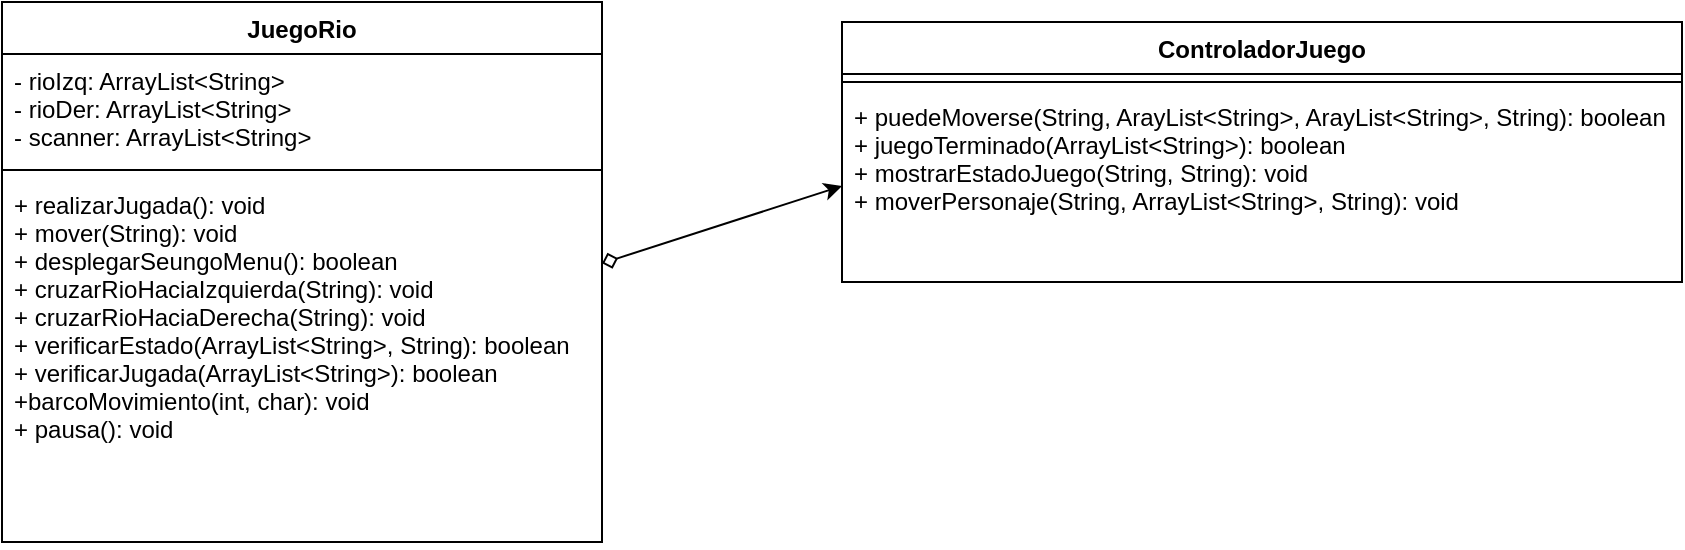<mxfile>
    <diagram id="qP8tViLoVXonkRvD1TmW" name="Page-1">
        <mxGraphModel dx="783" dy="487" grid="1" gridSize="10" guides="1" tooltips="1" connect="1" arrows="1" fold="1" page="1" pageScale="1" pageWidth="850" pageHeight="1100" math="0" shadow="0">
            <root>
                <mxCell id="0"/>
                <mxCell id="1" parent="0"/>
                <mxCell id="2" value="JuegoRio" style="swimlane;fontStyle=1;align=center;verticalAlign=top;childLayout=stackLayout;horizontal=1;startSize=26;horizontalStack=0;resizeParent=1;resizeParentMax=0;resizeLast=0;collapsible=1;marginBottom=0;" vertex="1" parent="1">
                    <mxGeometry x="80" y="60" width="300" height="270" as="geometry"/>
                </mxCell>
                <mxCell id="3" value="- rioIzq: ArrayList&lt;String&gt;&#10;- rioDer: ArrayList&lt;String&gt;&#10;- scanner: ArrayList&lt;String&gt;" style="text;strokeColor=none;fillColor=none;align=left;verticalAlign=top;spacingLeft=4;spacingRight=4;overflow=hidden;rotatable=0;points=[[0,0.5],[1,0.5]];portConstraint=eastwest;" vertex="1" parent="2">
                    <mxGeometry y="26" width="300" height="54" as="geometry"/>
                </mxCell>
                <mxCell id="4" value="" style="line;strokeWidth=1;fillColor=none;align=left;verticalAlign=middle;spacingTop=-1;spacingLeft=3;spacingRight=3;rotatable=0;labelPosition=right;points=[];portConstraint=eastwest;strokeColor=inherit;" vertex="1" parent="2">
                    <mxGeometry y="80" width="300" height="8" as="geometry"/>
                </mxCell>
                <mxCell id="5" value="+ realizarJugada(): void&#10;+ mover(String): void&#10;+ desplegarSeungoMenu(): boolean&#10;+ cruzarRioHaciaIzquierda(String): void&#10;+ cruzarRioHaciaDerecha(String): void&#10;+ verificarEstado(ArrayList&lt;String&gt;, String): boolean&#10;+ verificarJugada(ArrayList&lt;String&gt;): boolean&#10;+barcoMovimiento(int, char): void&#10;+ pausa(): void" style="text;strokeColor=none;fillColor=none;align=left;verticalAlign=top;spacingLeft=4;spacingRight=4;overflow=hidden;rotatable=0;points=[[0,0.5],[1,0.5]];portConstraint=eastwest;" vertex="1" parent="2">
                    <mxGeometry y="88" width="300" height="182" as="geometry"/>
                </mxCell>
                <mxCell id="7" value="ControladorJuego" style="swimlane;fontStyle=1;align=center;verticalAlign=top;childLayout=stackLayout;horizontal=1;startSize=26;horizontalStack=0;resizeParent=1;resizeParentMax=0;resizeLast=0;collapsible=1;marginBottom=0;" vertex="1" parent="1">
                    <mxGeometry x="500" y="70" width="420" height="130" as="geometry"/>
                </mxCell>
                <mxCell id="9" value="" style="line;strokeWidth=1;fillColor=none;align=left;verticalAlign=middle;spacingTop=-1;spacingLeft=3;spacingRight=3;rotatable=0;labelPosition=right;points=[];portConstraint=eastwest;strokeColor=inherit;" vertex="1" parent="7">
                    <mxGeometry y="26" width="420" height="8" as="geometry"/>
                </mxCell>
                <mxCell id="10" value="+ puedeMoverse(String, ArayList&lt;String&gt;, ArayList&lt;String&gt;, String): boolean&#10;+ juegoTerminado(ArrayList&lt;String&gt;): boolean&#10;+ mostrarEstadoJuego(String, String): void&#10;+ moverPersonaje(String, ArrayList&lt;String&gt;, String): void&#10;" style="text;strokeColor=none;fillColor=none;align=left;verticalAlign=top;spacingLeft=4;spacingRight=4;overflow=hidden;rotatable=0;points=[[0,0.5],[1,0.5]];portConstraint=eastwest;" vertex="1" parent="7">
                    <mxGeometry y="34" width="420" height="96" as="geometry"/>
                </mxCell>
                <mxCell id="12" style="html=1;entryX=0;entryY=0.5;entryDx=0;entryDy=0;endArrow=classic;endFill=1;startArrow=diamond;startFill=0;" edge="1" parent="1" source="5" target="10">
                    <mxGeometry relative="1" as="geometry"/>
                </mxCell>
            </root>
        </mxGraphModel>
    </diagram>
</mxfile>